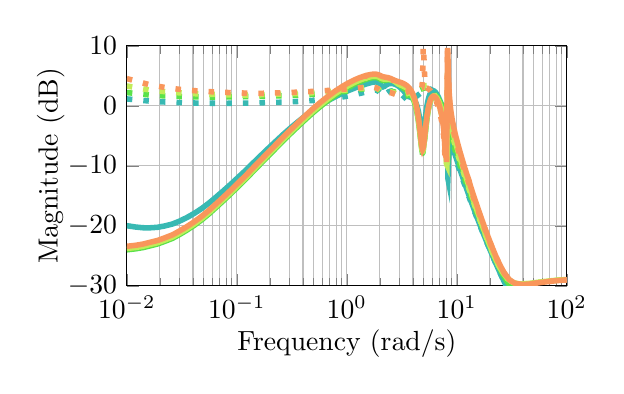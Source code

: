% This file was created by matlab2tikz.
%
%The latest updates can be retrieved from
%  http://www.mathworks.com/matlabcentral/fileexchange/22022-matlab2tikz-matlab2tikz
%where you can also make suggestions and rate matlab2tikz.
%
%\definecolor{mycolor1}{rgb}{0.078,0.504,0.838}%blau
\definecolor{mycolor1}{rgb}{0.977,0.589,0.357}%
\definecolor{mycolor37}{rgb}{0.221,0.724,0.703}%
\definecolor{mycolor53}{rgb}{0.352,0.886,0.291}%
\definecolor{mycolor69}{rgb}{0.757,0.925,0.348}%
\definecolor{mycolor89}{rgb}{0.977,0.589,0.357}%
%
\begin{tikzpicture}

\begin{axis}[%
width=2.2in,
height=1.2in,
at={(0.68in,0.596in)},
scale only axis,
xmode=log,
xmin=0.01,
xmax=100,
xmajorgrids,
xminorgrids,
ymajorgrids,
xminorticks=true,
xlabel={Frequency (rad/s)},
xlabel style = {yshift=1mm},
ymin=-30,
ymax=10,
ylabel={Magnitude (dB)},
ylabel style = {yshift=-2mm},
axis background/.style={fill=white}
]
\addplot [ line width=2pt,color=mycolor37,loosely dotted,forget plot]
  table[row sep=crcr]{%
0.01	1.151\\
0.012	1.011\\
0.014	0.891\\
0.016	0.79\\
0.019	0.706\\
0.022	0.637\\
0.026	0.581\\
0.03	0.535\\
0.035	0.498\\
0.041	0.468\\
0.048	0.446\\
0.056	0.431\\
0.065	0.423\\
0.076	0.421\\
0.089	0.426\\
0.104	0.437\\
0.122	0.453\\
0.142	0.474\\
0.166	0.5\\
0.194	0.531\\
0.227	0.568\\
0.265	0.612\\
0.31	0.665\\
0.363	0.729\\
0.424	0.804\\
0.495	0.895\\
0.579	1.005\\
0.677	1.137\\
0.791	1.296\\
0.925	1.487\\
1.024	1.633\\
1.099	1.743\\
1.168	1.846\\
1.24	1.953\\
1.306	2.05\\
1.373	2.148\\
1.435	2.237\\
1.497	2.322\\
1.556	2.399\\
1.611	2.467\\
1.666	2.528\\
1.713	2.572\\
1.765	2.605\\
1.805	2.615\\
1.854	2.597\\
1.887	2.558\\
1.933	2.447\\
1.958	2.351\\
2.003	2.121\\
2.021	2.01\\
2.076	1.709\\
2.132	1.588\\
2.2	1.73\\
2.204	1.742\\
2.284	2.034\\
2.297	2.079\\
2.387	2.3\\
2.413	2.345\\
2.514	2.449\\
2.557	2.468\\
2.675	2.463\\
2.738	2.431\\
2.877	2.303\\
2.967	2.183\\
3.137	1.891\\
3.311	1.518\\
3.312	1.516\\
3.351	1.424\\
3.352	1.421\\
3.371	1.375\\
3.59	0.829\\
3.591	0.827\\
3.614	0.789\\
3.63	0.777\\
3.845	0.995\\
3.861	1.014\\
4.048	1.254\\
4.063	1.274\\
4.223	1.489\\
4.239	1.51\\
4.374	1.694\\
4.391	1.717\\
4.502	1.869\\
4.611	2.015\\
4.703	2.136\\
4.78	2.234\\
4.845	2.314\\
4.9	2.38\\
4.945	2.431\\
4.982	2.47\\
5.021	2.508\\
5.067	2.554\\
5.124	2.606\\
5.193	2.663\\
5.279	2.722\\
5.384	2.777\\
5.514	2.813\\
5.532	2.815\\
5.676	2.801\\
5.73	2.782\\
5.878	2.69\\
5.978	2.593\\
6.133	2.39\\
6.292	2.118\\
6.406	1.887\\
6.456	1.776\\
6.493	1.691\\
6.743	1.063\\
6.815	0.868\\
7.035	0.248\\
7.094	0.081\\
7.286	-0.467\\
7.332	-0.597\\
7.5	-1.041\\
7.536	-1.132\\
7.681	-1.454\\
7.709	-1.507\\
7.835	-1.683\\
7.855	-1.699\\
7.963	-1.68\\
7.978	-1.659\\
8.071	-1.34\\
8.081	-1.284\\
8.162	-0.575\\
8.167	-0.526\\
8.237	-2.636\\
8.3	-12.539\\
8.363	-10.719\\
8.441	-8.11\\
8.535	-7.17\\
8.651	-6.86\\
8.793	-6.88\\
8.806	-6.892\\
8.969	-7.124\\
9.008	-7.195\\
9.186	-7.552\\
9.258	-7.709\\
9.455	-8.153\\
9.57	-8.416\\
9.792	-8.931\\
9.961	-9.319\\
10.216	-9.899\\
10.455	-10.429\\
10.755	-11.077\\
10.877	-11.337\\
10.878	-11.338\\
11.446	-12.494\\
11.446	-12.495\\
11.941	-13.441\\
11.941	-13.441\\
12.367	-14.217\\
12.367	-14.218\\
12.733	-14.855\\
12.733	-14.855\\
13.044	-15.379\\
13.044	-15.38\\
13.308	-15.812\\
13.309	-15.813\\
13.532	-16.17\\
13.532	-16.171\\
13.72	-16.466\\
13.72	-16.466\\
13.878	-16.697\\
13.879	-16.697\\
14.038	-16.929\\
14.039	-16.93\\
14.234	-17.222\\
14.234	-17.223\\
14.472	-17.573\\
14.473	-17.574\\
14.766	-17.991\\
14.766	-17.992\\
15.127	-18.49\\
15.128	-18.491\\
15.574	-19.086\\
15.575	-19.087\\
16.13	-19.796\\
16.131	-19.798\\
16.827	-20.641\\
16.828	-20.643\\
17.706	-21.645\\
17.708	-21.647\\
18.827	-22.833\\
18.829	-22.835\\
20.272	-24.234\\
20.275	-24.237\\
22.162	-25.878\\
22.165	-25.881\\
24.674	-27.79\\
24.678	-27.794\\
28.082	-29.981\\
28.088	-29.985\\
28.683	-30.326\\
33.529	-32.736\\
39.194	-34.862\\
45.816	-36.513\\
53.557	-37.506\\
62.605	-38.167\\
73.182	-38.591\\
85.547	-38.853\\
100	-39.012\\
};



\addplot [ line width=2pt,color=mycolor37,solid,forget plot]
  table[row sep=crcr]{%
0.01	-19.98\\
0.012	-20.2\\
0.014	-20.322\\
0.016	-20.34\\
0.019	-20.247\\
0.022	-20.035\\
0.026	-19.699\\
0.03	-19.236\\
0.035	-18.646\\
0.041	-17.935\\
0.048	-17.114\\
0.056	-16.195\\
0.065	-15.194\\
0.076	-14.126\\
0.089	-13.005\\
0.104	-11.847\\
0.122	-10.662\\
0.142	-9.464\\
0.166	-8.262\\
0.194	-7.069\\
0.227	-5.894\\
0.265	-4.749\\
0.31	-3.646\\
0.363	-2.597\\
0.424	-1.613\\
0.495	-0.702\\
0.579	0.129\\
0.677	0.878\\
0.791	1.549\\
0.925	2.147\\
1.036	2.541\\
1.098	2.733\\
1.098	2.733\\
1.099	2.734\\
1.179	2.957\\
1.239	3.107\\
1.24	3.107\\
1.24	3.108\\
1.317	3.282\\
1.373	3.399\\
1.373	3.4\\
1.373	3.4\\
1.446	3.538\\
1.497	3.628\\
1.497	3.628\\
1.497	3.628\\
1.565	3.735\\
1.61	3.8\\
1.611	3.801\\
1.611	3.801\\
1.674	3.879\\
1.713	3.919\\
1.713	3.92\\
1.713	3.92\\
1.772	3.963\\
1.805	3.976\\
1.805	3.976\\
1.805	3.976\\
1.86	3.966\\
1.886	3.943\\
1.887	3.943\\
1.887	3.942\\
1.938	3.845\\
1.958	3.783\\
1.958	3.783\\
1.958	3.782\\
2.006	3.581\\
2.021	3.509\\
2.021	3.509\\
2.021	3.508\\
2.076	3.259\\
2.076	3.259\\
2.076	3.259\\
2.132	3.149\\
2.132	3.149\\
2.132	3.149\\
2.2	3.248\\
2.2	3.248\\
2.2	3.248\\
2.204	3.258\\
2.284	3.472\\
2.284	3.473\\
2.284	3.473\\
2.296	3.502\\
2.387	3.655\\
2.387	3.655\\
2.387	3.655\\
2.41	3.679\\
2.514	3.725\\
2.515	3.725\\
2.515	3.725\\
2.552	3.723\\
2.675	3.659\\
2.675	3.658\\
2.675	3.658\\
2.729	3.607\\
2.877	3.407\\
2.878	3.406\\
2.878	3.406\\
2.954	3.272\\
3.137	2.878\\
3.138	2.876\\
3.138	2.875\\
3.228	2.648\\
3.311	2.419\\
3.311	2.419\\
3.311	2.419\\
3.312	2.417\\
3.342	2.33\\
3.352	2.301\\
3.352	2.3\\
3.504	1.834\\
3.604	1.572\\
3.614	1.562\\
3.614	1.561\\
3.751	1.471\\
3.837	1.401\\
3.845	1.394\\
3.845	1.393\\
3.969	1.24\\
4.041	1.111\\
4.048	1.097\\
4.048	1.097\\
4.159	0.814\\
4.217	0.615\\
4.223	0.592\\
4.223	0.591\\
4.323	0.135\\
4.368	-0.129\\
4.374	-0.162\\
4.374	-0.163\\
4.464	-0.825\\
4.498	-1.119\\
4.502	-1.161\\
4.502	-1.162\\
4.585	-2.021\\
4.607	-2.286\\
4.611	-2.332\\
4.611	-2.334\\
4.687	-3.298\\
4.7	-3.465\\
4.703	-3.508\\
4.703	-3.509\\
4.773	-4.382\\
4.778	-4.427\\
4.78	-4.456\\
4.78	-4.458\\
4.843	-4.983\\
4.845	-4.995\\
4.845	-4.996\\
4.898	-5.112\\
4.899	-5.11\\
4.9	-5.11\\
4.943	-4.941\\
4.945	-4.931\\
4.945	-4.93\\
4.981	-4.626\\
4.982	-4.613\\
4.982	-4.612\\
5.019	-4.19\\
5.02	-4.178\\
5.021	-4.176\\
5.066	-3.564\\
5.067	-3.555\\
5.067	-3.553\\
5.123	-2.751\\
5.123	-2.747\\
5.124	-2.746\\
5.193	-1.797\\
5.193	-1.795\\
5.193	-1.793\\
5.278	-0.775\\
5.279	-0.774\\
5.279	-0.765\\
5.384	0.231\\
5.384	0.232\\
5.385	0.245\\
5.514	1.137\\
5.514	1.138\\
5.517	1.153\\
5.676	1.869\\
5.676	1.869\\
5.68	1.882\\
5.689	1.913\\
5.878	2.352\\
5.878	2.352\\
5.884	2.36\\
5.914	2.399\\
6.133	2.497\\
6.133	2.497\\
6.14	2.495\\
6.197	2.472\\
6.404	2.262\\
6.405	2.261\\
6.406	2.26\\
6.456	2.183\\
6.456	2.183\\
6.466	2.166\\
6.493	2.121\\
6.742	1.606\\
6.742	1.606\\
6.743	1.603\\
6.815	1.429\\
7.034	0.855\\
7.034	0.854\\
7.035	0.851\\
7.094	0.69\\
7.284	0.16\\
7.285	0.159\\
7.286	0.156\\
7.333	0.027\\
7.498	-0.413\\
7.499	-0.414\\
7.5	-0.417\\
7.536	-0.509\\
7.68	-0.833\\
7.68	-0.834\\
7.681	-0.836\\
7.709	-0.89\\
7.833	-1.072\\
7.833	-1.073\\
7.835	-1.074\\
7.855	-1.091\\
7.962	-1.082\\
7.962	-1.082\\
7.963	-1.081\\
7.978	-1.061\\
8.07	-0.761\\
8.07	-0.759\\
8.071	-0.752\\
8.081	-0.695\\
8.16	-0.016\\
8.16	-0.013\\
8.162	-0.001\\
8.168	0.051\\
8.236	-1.828\\
8.236	-1.87\\
8.237	-2.026\\
8.298	-12.097\\
8.299	-12.099\\
8.3	-12.104\\
8.362	-10.284\\
8.362	-10.261\\
8.363	-10.177\\
8.439	-7.583\\
8.439	-7.577\\
8.441	-7.553\\
8.533	-6.625\\
8.534	-6.623\\
8.535	-6.616\\
8.649	-6.317\\
8.65	-6.317\\
8.651	-6.316\\
8.791	-6.347\\
8.792	-6.348\\
8.793	-6.349\\
8.807	-6.363\\
8.967	-6.606\\
8.967	-6.607\\
8.969	-6.609\\
9.009	-6.685\\
9.184	-7.053\\
9.184	-7.054\\
9.186	-7.057\\
9.259	-7.223\\
9.453	-7.679\\
9.454	-7.68\\
9.455	-7.683\\
9.571	-7.96\\
9.79	-8.487\\
9.791	-8.488\\
9.792	-8.492\\
9.962	-8.897\\
10.214	-9.491\\
10.215	-9.493\\
10.216	-9.496\\
10.456	-10.049\\
10.752	-10.713\\
10.753	-10.714\\
10.755	-10.717\\
10.877	-10.986\\
10.878	-10.987\\
10.878	-10.987\\
10.878	-10.987\\
11.446	-12.184\\
11.446	-12.184\\
11.446	-12.184\\
11.446	-12.184\\
11.94	-13.163\\
11.941	-13.163\\
11.941	-13.163\\
11.941	-13.163\\
12.367	-13.964\\
12.367	-13.965\\
12.367	-13.965\\
12.367	-13.965\\
12.732	-14.622\\
12.732	-14.622\\
12.733	-14.622\\
12.733	-14.623\\
13.044	-15.163\\
13.044	-15.163\\
13.044	-15.163\\
13.044	-15.163\\
13.308	-15.609\\
13.308	-15.609\\
13.308	-15.609\\
13.309	-15.609\\
13.532	-15.978\\
13.532	-15.978\\
13.532	-15.978\\
13.532	-15.978\\
13.72	-16.282\\
13.72	-16.282\\
13.72	-16.282\\
13.72	-16.282\\
13.878	-16.519\\
13.878	-16.519\\
13.878	-16.519\\
13.879	-16.52\\
14.038	-16.758\\
14.038	-16.758\\
14.038	-16.758\\
14.039	-16.759\\
14.234	-17.059\\
14.234	-17.06\\
14.234	-17.06\\
14.234	-17.06\\
14.472	-17.419\\
14.473	-17.419\\
14.473	-17.419\\
14.473	-17.42\\
14.766	-17.848\\
14.766	-17.848\\
14.766	-17.848\\
14.766	-17.849\\
15.127	-18.359\\
15.127	-18.36\\
15.127	-18.36\\
15.128	-18.361\\
15.574	-18.969\\
15.574	-18.969\\
15.574	-18.969\\
15.575	-18.97\\
16.13	-19.694\\
16.131	-19.695\\
16.131	-19.695\\
16.131	-19.696\\
16.827	-20.556\\
16.827	-20.556\\
16.827	-20.556\\
16.828	-20.557\\
17.706	-21.576\\
17.707	-21.577\\
17.707	-21.577\\
17.708	-21.578\\
18.827	-22.781\\
18.828	-22.782\\
18.828	-22.782\\
18.829	-22.783\\
20.272	-24.197\\
20.273	-24.198\\
20.273	-24.199\\
20.275	-24.2\\
22.162	-25.854\\
22.163	-25.855\\
22.163	-25.856\\
22.165	-25.857\\
24.674	-27.776\\
24.676	-27.777\\
24.676	-27.777\\
24.678	-27.779\\
28.082	-29.973\\
28.085	-29.975\\
28.085	-29.975\\
28.088	-29.977\\
28.683	-30.319\\
33.529	-32.732\\
39.194	-34.86\\
45.816	-36.512\\
53.557	-37.505\\
62.605	-38.167\\
73.182	-38.59\\
85.547	-38.852\\
100	-39.012\\
};



\addplot [ line width=2pt,color=mycolor53,loosely dotted,forget plot]
  table[row sep=crcr]{%
0.01	2.211\\
0.012	2.055\\
0.014	1.923\\
0.016	1.813\\
0.019	1.724\\
0.022	1.653\\
0.026	1.597\\
0.03	1.554\\
0.035	1.52\\
0.041	1.494\\
0.048	1.475\\
0.056	1.464\\
0.065	1.463\\
0.076	1.47\\
0.089	1.483\\
0.104	1.5\\
0.122	1.521\\
0.142	1.545\\
0.166	1.573\\
0.194	1.603\\
0.227	1.638\\
0.265	1.678\\
0.31	1.723\\
0.363	1.776\\
0.424	1.837\\
0.495	1.909\\
0.579	1.993\\
0.677	2.093\\
0.791	2.21\\
0.925	2.347\\
0.994	2.417\\
1.06	2.484\\
1.138	2.561\\
1.203	2.623\\
1.278	2.692\\
1.339	2.746\\
1.41	2.805\\
1.466	2.848\\
1.534	2.894\\
1.584	2.923\\
1.647	2.951\\
1.69	2.962\\
1.75	2.963\\
1.786	2.951\\
1.842	2.906\\
1.872	2.865\\
1.925	2.75\\
1.947	2.683\\
1.998	2.5\\
2.014	2.437\\
2.072	2.231\\
2.131	2.116\\
2.204	2.132\\
2.209	2.138\\
2.293	2.264\\
2.308	2.286\\
2.403	2.39\\
2.43	2.407\\
2.539	2.42\\
2.582	2.407\\
2.71	2.315\\
2.773	2.249\\
2.927	2.032\\
3.015	1.883\\
3.016	1.88\\
3.139	1.65\\
3.139	1.65\\
3.143	1.642\\
3.304	1.542\\
3.417	1.622\\
3.417	1.622\\
3.425	1.628\\
3.562	1.74\\
3.678	1.841\\
3.79	1.942\\
3.902	2.046\\
3.99	2.128\\
4.098	2.231\\
4.162	2.291\\
4.268	2.39\\
4.311	2.429\\
4.415	2.522\\
4.437	2.542\\
4.54	2.629\\
4.545	2.633\\
4.635	2.705\\
4.712	2.762\\
4.776	2.806\\
4.829	2.843\\
4.874	2.875\\
4.911	2.908\\
4.948	2.933\\
4.994	2.94\\
5.05	2.951\\
5.052	2.952\\
5.118	2.967\\
5.133	2.97\\
5.203	2.98\\
5.233	2.983\\
5.306	2.982\\
5.356	2.977\\
5.435	2.959\\
5.508	2.931\\
5.594	2.885\\
5.697	2.81\\
5.794	2.719\\
5.934	2.552\\
6.045	2.39\\
6.232	2.06\\
6.351	1.816\\
6.363	1.791\\
6.583	1.276\\
6.686	1.012\\
6.89	0.451\\
6.975	0.208\\
7.155	-0.328\\
7.224	-0.536\\
7.382	-1.028\\
7.436	-1.198\\
7.575	-1.645\\
7.616	-1.779\\
7.738	-2.19\\
7.768	-2.292\\
7.876	-2.687\\
7.896	-2.764\\
7.992	-3.187\\
8.003	-3.244\\
8.089	-3.841\\
8.092	-3.878\\
8.167	-5.31\\
8.229	-8.823\\
8.292	-4.325\\
8.305	-4.07\\
8.369	-3.818\\
8.388	-3.847\\
8.462	-4.039\\
8.49	-4.123\\
8.577	-4.392\\
8.615	-4.507\\
8.718	-4.82\\
8.768	-4.967\\
8.892	-5.33\\
8.957	-5.514\\
9.107	-5.936\\
9.191	-6.166\\
9.375	-6.66\\
9.482	-6.943\\
9.709	-7.526\\
9.847	-7.871\\
10.13	-8.559\\
10.307	-8.977\\
10.663	-9.79\\
11.092	-10.722\\
11.098	-10.734\\
11.6	-11.764\\
11.604	-11.773\\
12.039	-12.619\\
12.043	-12.625\\
12.417	-13.322\\
12.419	-13.326\\
12.74	-13.901\\
12.741	-13.903\\
13.014	-14.378\\
13.015	-14.378\\
13.246	-14.77\\
13.247	-14.77\\
13.442	-15.086\\
13.443	-15.088\\
13.607	-15.336\\
13.608	-15.338\\
13.773	-15.611\\
13.775	-15.615\\
13.977	-15.944\\
13.979	-15.948\\
14.226	-16.333\\
14.229	-16.339\\
14.531	-16.797\\
14.536	-16.803\\
14.908	-17.349\\
14.913	-17.357\\
15.374	-18.009\\
15.381	-18.019\\
15.954	-18.795\\
15.964	-18.807\\
16.683	-19.729\\
16.694	-19.744\\
17.604	-20.837\\
17.619	-20.855\\
18.78	-22.143\\
18.799	-22.164\\
20.301	-23.668\\
20.326	-23.691\\
22.296	-25.414\\
22.33	-25.441\\
24.961	-27.339\\
25.005	-27.368\\
28.594	-29.292\\
28.655	-29.319\\
28.683	-29.331\\
33.529	-30.898\\
39.194	-31.616\\
45.816	-31.839\\
53.557	-31.87\\
62.605	-31.821\\
73.182	-31.747\\
85.547	-31.673\\
100	-31.609\\
};

\addplot [ line width=2pt,color=mycolor53,solid,forget plot]
  table[row sep=crcr]{%
0.01	-23.997\\
0.012	-23.84\\
0.014	-23.636\\
0.016	-23.371\\
0.019	-23.033\\
0.022	-22.61\\
0.026	-22.093\\
0.03	-21.472\\
0.035	-20.747\\
0.041	-19.919\\
0.048	-18.996\\
0.056	-17.988\\
0.065	-16.908\\
0.076	-15.769\\
0.089	-14.583\\
0.104	-13.362\\
0.122	-12.116\\
0.142	-10.854\\
0.166	-9.584\\
0.194	-8.315\\
0.227	-7.052\\
0.265	-5.802\\
0.31	-4.573\\
0.363	-3.375\\
0.424	-2.217\\
0.495	-1.111\\
0.579	-0.067\\
0.677	0.905\\
0.791	1.793\\
0.925	2.592\\
1.006	2.985\\
1.059	3.21\\
1.06	3.21\\
1.06	3.212\\
1.151	3.549\\
1.202	3.716\\
1.203	3.717\\
1.203	3.717\\
1.29	3.967\\
1.339	4.089\\
1.339	4.09\\
1.339	4.09\\
1.422	4.274\\
1.466	4.36\\
1.466	4.36\\
1.466	4.361\\
1.544	4.492\\
1.583	4.549\\
1.583	4.549\\
1.584	4.549\\
1.656	4.636\\
1.69	4.669\\
1.69	4.669\\
1.69	4.669\\
1.757	4.712\\
1.786	4.721\\
1.786	4.721\\
1.786	4.721\\
1.849	4.713\\
1.871	4.699\\
1.871	4.699\\
1.872	4.699\\
1.93	4.626\\
1.947	4.595\\
1.947	4.595\\
1.947	4.595\\
2.002	4.469\\
2.014	4.439\\
2.014	4.439\\
2.014	4.439\\
2.072	4.303\\
2.072	4.302\\
2.072	4.302\\
2.131	4.219\\
2.131	4.219\\
2.131	4.219\\
2.204	4.212\\
2.204	4.212\\
2.204	4.212\\
2.209	4.215\\
2.293	4.28\\
2.293	4.28\\
2.293	4.28\\
2.307	4.291\\
2.403	4.337\\
2.403	4.337\\
2.403	4.337\\
2.426	4.339\\
2.539	4.3\\
2.54	4.299\\
2.54	4.299\\
2.575	4.273\\
2.71	4.121\\
2.711	4.12\\
2.711	4.12\\
2.762	4.044\\
2.927	3.742\\
2.928	3.741\\
2.928	3.741\\
2.999	3.585\\
3.016	3.548\\
3.016	3.547\\
3.016	3.546\\
3.133	3.261\\
3.139	3.248\\
3.139	3.248\\
3.139	3.248\\
3.139	3.247\\
3.303	2.88\\
3.304	2.879\\
3.304	2.878\\
3.411	2.727\\
3.561	2.489\\
3.562	2.487\\
3.562	2.487\\
3.66	2.291\\
3.789	1.966\\
3.79	1.963\\
3.79	1.963\\
3.879	1.682\\
3.989	1.253\\
3.99	1.25\\
3.99	1.248\\
4.07	0.862\\
4.162	0.333\\
4.162	0.327\\
4.163	0.325\\
4.236	-0.181\\
4.31	-0.789\\
4.311	-0.797\\
4.311	-0.8\\
4.377	-1.43\\
4.436	-2.073\\
4.437	-2.084\\
4.438	-2.088\\
4.498	-2.83\\
4.544	-3.447\\
4.545	-3.46\\
4.545	-3.466\\
4.601	-4.279\\
4.634	-4.795\\
4.635	-4.81\\
4.636	-4.816\\
4.687	-5.583\\
4.711	-5.92\\
4.712	-5.935\\
4.712	-5.94\\
4.76	-6.635\\
4.775	-6.846\\
4.776	-6.86\\
4.776	-6.866\\
4.821	-7.446\\
4.828	-7.513\\
4.829	-7.522\\
4.829	-7.526\\
4.872	-7.788\\
4.873	-7.789\\
4.874	-7.793\\
4.874	-7.794\\
4.91	-7.816\\
4.911	-7.814\\
4.911	-7.813\\
4.947	-7.552\\
4.948	-7.534\\
4.949	-7.526\\
4.958	-7.294\\
4.993	-6.654\\
4.994	-6.642\\
4.994	-6.637\\
5.011	-6.462\\
5.049	-6.104\\
5.05	-6.095\\
5.05	-6.091\\
5.075	-5.872\\
5.117	-5.435\\
5.118	-5.419\\
5.119	-5.413\\
5.154	-4.882\\
5.202	-4.162\\
5.203	-4.146\\
5.203	-4.139\\
5.251	-3.463\\
5.305	-2.752\\
5.306	-2.739\\
5.307	-2.733\\
5.37	-1.997\\
5.434	-1.355\\
5.435	-1.344\\
5.435	-1.34\\
5.519	-0.624\\
5.593	-0.092\\
5.594	-0.084\\
5.595	-0.081\\
5.703	0.533\\
5.793	0.921\\
5.794	0.925\\
5.794	0.927\\
5.935	1.358\\
6.043	1.566\\
6.045	1.568\\
6.045	1.569\\
6.227	1.725\\
6.233	1.726\\
6.351	1.719\\
6.351	1.719\\
6.357	1.716\\
6.362	1.715\\
6.363	1.714\\
6.364	1.714\\
6.586	1.516\\
6.686	1.37\\
6.686	1.37\\
6.692	1.36\\
6.893	0.978\\
6.975	0.797\\
6.975	0.797\\
6.981	0.783\\
7.158	0.353\\
7.224	0.181\\
7.224	0.18\\
7.23	0.164\\
7.384	-0.257\\
7.436	-0.404\\
7.436	-0.404\\
7.443	-0.423\\
7.577	-0.813\\
7.616	-0.929\\
7.616	-0.93\\
7.623	-0.95\\
7.74	-1.306\\
7.768	-1.394\\
7.768	-1.394\\
7.775	-1.416\\
7.877	-1.747\\
7.896	-1.81\\
7.896	-1.811\\
7.903	-1.834\\
7.992	-2.169\\
8.003	-2.213\\
8.003	-2.214\\
8.01	-2.244\\
8.089	-2.689\\
8.092	-2.716\\
8.092	-2.717\\
8.099	-2.775\\
8.167	-3.915\\
8.167	-3.92\\
8.174	-4.184\\
8.229	-9.314\\
8.23	-9.328\\
8.237	-9.633\\
8.292	-4.682\\
8.292	-4.674\\
8.299	-4.399\\
8.305	-4.229\\
8.369	-3.523\\
8.369	-3.523\\
8.376	-3.505\\
8.388	-3.488\\
8.462	-3.539\\
8.463	-3.539\\
8.47	-3.552\\
8.489	-3.59\\
8.577	-3.797\\
8.577	-3.798\\
8.585	-3.817\\
8.614	-3.893\\
8.718	-4.177\\
8.719	-4.178\\
8.726	-4.199\\
8.767	-4.312\\
8.892	-4.662\\
8.892	-4.663\\
8.9	-4.684\\
8.955	-4.838\\
9.107	-5.261\\
9.108	-5.261\\
9.115	-5.283\\
9.189	-5.484\\
9.375	-5.989\\
9.375	-5.99\\
9.383	-6.012\\
9.479	-6.268\\
9.709	-6.871\\
9.709	-6.872\\
9.718	-6.894\\
9.843	-7.216\\
10.13	-7.934\\
10.13	-7.934\\
10.138	-7.956\\
10.302	-8.353\\
10.663	-9.207\\
10.663	-9.207\\
10.672	-9.229\\
11.092	-10.175\\
11.094	-10.179\\
11.094	-10.179\\
11.098	-10.187\\
11.6	-11.259\\
11.602	-11.262\\
11.602	-11.262\\
11.604	-11.268\\
12.039	-12.149\\
12.041	-12.151\\
12.041	-12.151\\
12.043	-12.155\\
12.417	-12.881\\
12.418	-12.882\\
12.418	-12.882\\
12.419	-12.885\\
12.74	-13.484\\
12.74	-13.485\\
12.74	-13.485\\
12.741	-13.486\\
13.014	-13.981\\
13.014	-13.981\\
13.014	-13.981\\
13.015	-13.982\\
13.246	-14.389\\
13.246	-14.389\\
13.246	-14.389\\
13.247	-14.39\\
13.442	-14.719\\
13.442	-14.72\\
13.442	-14.72\\
13.443	-14.721\\
13.607	-14.98\\
13.607	-14.981\\
13.607	-14.981\\
13.608	-14.982\\
13.773	-15.266\\
13.774	-15.268\\
13.774	-15.268\\
13.775	-15.27\\
13.977	-15.612\\
13.978	-15.614\\
13.978	-15.614\\
13.979	-15.616\\
14.226	-16.017\\
14.228	-16.02\\
14.228	-16.02\\
14.229	-16.022\\
14.531	-16.498\\
14.534	-16.502\\
14.534	-16.502\\
14.536	-16.505\\
14.908	-17.072\\
14.911	-17.077\\
14.911	-17.077\\
14.913	-17.081\\
15.374	-17.756\\
15.378	-17.762\\
15.378	-17.762\\
15.381	-17.767\\
15.954	-18.57\\
15.96	-18.578\\
15.96	-18.578\\
15.964	-18.583\\
16.683	-19.536\\
16.69	-19.545\\
16.69	-19.545\\
16.694	-19.551\\
17.604	-20.677\\
17.613	-20.688\\
17.613	-20.688\\
17.619	-20.695\\
18.78	-22.017\\
18.792	-22.03\\
18.792	-22.03\\
18.799	-22.038\\
20.301	-23.574\\
20.316	-23.589\\
20.316	-23.589\\
20.326	-23.599\\
22.296	-25.35\\
22.317	-25.366\\
22.317	-25.366\\
22.33	-25.377\\
24.961	-27.297\\
24.988	-27.315\\
24.988	-27.315\\
25.005	-27.326\\
28.594	-29.266\\
28.631	-29.282\\
28.631	-29.282\\
28.655	-29.293\\
28.683	-29.305\\
33.529	-30.882\\
39.194	-31.606\\
45.816	-31.833\\
53.557	-31.865\\
62.605	-31.817\\
73.182	-31.744\\
85.547	-31.671\\
100	-31.608\\
};


\addplot [ line width=2pt,color=mycolor69,loosely dotted,forget plot]
  table[row sep=crcr]{%
0.01	3.302\\
0.012	3.053\\
0.014	2.836\\
0.016	2.65\\
0.019	2.493\\
0.022	2.362\\
0.026	2.253\\
0.03	2.162\\
0.035	2.085\\
0.041	2.021\\
0.048	1.967\\
0.056	1.921\\
0.065	1.881\\
0.076	1.846\\
0.089	1.817\\
0.104	1.795\\
0.122	1.795\\
0.142	1.816\\
0.166	1.846\\
0.194	1.88\\
0.227	1.918\\
0.265	1.96\\
0.31	2.007\\
0.363	2.059\\
0.424	2.118\\
0.495	2.186\\
0.579	2.264\\
0.677	2.355\\
0.791	2.46\\
0.925	2.581\\
0.986	2.635\\
1.049	2.689\\
1.13	2.758\\
1.191	2.807\\
1.269	2.867\\
1.327	2.909\\
1.401	2.957\\
1.455	2.989\\
1.524	3.025\\
1.572	3.045\\
1.638	3.063\\
1.679	3.067\\
1.74	3.06\\
1.775	3.045\\
1.833	2.997\\
1.861	2.958\\
1.916	2.847\\
1.937	2.788\\
1.989	2.621\\
2.004	2.566\\
2.063	2.376\\
2.123	2.253\\
2.196	2.217\\
2.201	2.219\\
2.286	2.273\\
2.3	2.284\\
2.397	2.336\\
2.423	2.341\\
2.534	2.314\\
2.575	2.288\\
2.707	2.156\\
2.766	2.077\\
2.925	1.824\\
3.009	1.725\\
3.048	1.72\\
3.103	1.738\\
3.158	1.767\\
3.159	1.768\\
3.238	1.816\\
3.39	1.921\\
3.491	1.996\\
3.649	2.118\\
3.715	2.171\\
3.878	2.304\\
3.911	2.331\\
4.079	2.47\\
4.08	2.471\\
4.226	2.588\\
4.35	2.684\\
4.455	2.761\\
4.544	2.822\\
4.619	2.869\\
4.681	2.906\\
4.734	2.935\\
4.777	2.958\\
4.814	2.978\\
4.851	3.001\\
4.895	3.064\\
4.95	4.674\\
4.995	4.101\\
5.017	3.476\\
5.064	3.1\\
5.1	3.07\\
5.149	3.056\\
5.202	3.046\\
5.252	3.036\\
5.328	3.013\\
5.38	2.993\\
5.484	2.936\\
5.537	2.898\\
5.679	2.77\\
5.734	2.71\\
5.979	2.359\\
6.29	1.733\\
6.549	1.067\\
6.607	0.903\\
6.862	0.113\\
6.893	0.01\\
7.133	-0.84\\
7.139	-0.864\\
7.349	-1.712\\
7.527	-2.552\\
7.677	-3.43\\
7.803	-4.43\\
7.909	-5.709\\
7.997	-7.618\\
8.071	-10.439\\
8.133	-10.724\\
8.195	-3.292\\
8.239	3.316\\
8.309	2.779\\
8.394	0.389\\
8.499	-1.203\\
8.626	-2.365\\
8.784	-3.335\\
8.788	-3.357\\
8.978	-4.239\\
9.001	-4.333\\
9.218	-5.154\\
9.265	-5.317\\
9.517	-6.135\\
9.595	-6.373\\
9.892	-7.228\\
10.011	-7.553\\
10.365	-8.475\\
10.538	-8.905\\
10.688	-9.266\\
10.701	-9.297\\
11.209	-10.462\\
11.219	-10.485\\
11.662	-11.434\\
11.67	-11.45\\
12.053	-12.229\\
12.058	-12.239\\
12.387	-12.881\\
12.39	-12.887\\
12.673	-13.417\\
12.674	-13.419\\
12.914	-13.853\\
12.915	-13.854\\
13.118	-14.197\\
13.12	-14.2\\
13.29	-14.473\\
13.293	-14.479\\
13.463	-14.802\\
13.468	-14.812\\
13.676	-15.185\\
13.682	-15.196\\
13.935	-15.623\\
13.944	-15.638\\
14.254	-16.142\\
14.265	-16.16\\
14.647	-16.76\\
14.661	-16.781\\
15.134	-17.495\\
15.152	-17.522\\
15.742	-18.37\\
15.765	-18.403\\
16.504	-19.409\\
16.534	-19.447\\
17.471	-20.635\\
17.509	-20.681\\
18.709	-22.069\\
18.757	-22.122\\
18.771	-22.138\\
20.228	-23.633\\
21.797	-25.032\\
23.689	-26.432\\
25.99	-27.734\\
28.816	-28.798\\
32.326	-29.472\\
36.74	-29.689\\
42.37	-29.659\\
45.816	-29.597\\
53.557	-29.441\\
62.605	-29.285\\
73.182	-29.15\\
85.547	-29.04\\
100	-28.955\\
};

\addplot [ line width=2pt,color=mycolor69,solid,forget plot]
  table[row sep=crcr]{%
0.01	-23.774\\
0.012	-23.618\\
0.014	-23.413\\
0.016	-23.148\\
0.019	-22.81\\
0.022	-22.388\\
0.026	-21.87\\
0.03	-21.25\\
0.035	-20.524\\
0.041	-19.697\\
0.048	-18.773\\
0.056	-17.765\\
0.065	-16.685\\
0.076	-15.545\\
0.089	-14.359\\
0.104	-13.137\\
0.122	-11.89\\
0.142	-10.627\\
0.166	-9.355\\
0.194	-8.083\\
0.227	-6.816\\
0.265	-5.563\\
0.31	-4.332\\
0.363	-3.131\\
0.424	-1.969\\
0.495	-0.858\\
0.579	0.193\\
0.677	1.171\\
0.791	2.066\\
0.925	2.867\\
0.998	3.222\\
1.048	3.437\\
1.048	3.438\\
1.049	3.439\\
1.142	3.788\\
1.191	3.947\\
1.191	3.947\\
1.191	3.948\\
1.281	4.203\\
1.327	4.318\\
1.327	4.318\\
1.327	4.318\\
1.412	4.503\\
1.454	4.582\\
1.455	4.582\\
1.455	4.583\\
1.534	4.712\\
1.572	4.764\\
1.572	4.764\\
1.572	4.764\\
1.646	4.848\\
1.679	4.877\\
1.679	4.877\\
1.679	4.877\\
1.748	4.919\\
1.775	4.927\\
1.775	4.927\\
1.775	4.927\\
1.839	4.922\\
1.861	4.91\\
1.861	4.91\\
1.861	4.91\\
1.921	4.85\\
1.937	4.824\\
1.937	4.824\\
1.937	4.824\\
1.993	4.719\\
2.004	4.695\\
2.004	4.694\\
2.004	4.694\\
2.063	4.575\\
2.063	4.575\\
2.063	4.575\\
2.123	4.485\\
2.123	4.485\\
2.123	4.485\\
2.196	4.435\\
2.196	4.435\\
2.196	4.435\\
2.201	4.433\\
2.286	4.428\\
2.286	4.428\\
2.286	4.428\\
2.298	4.429\\
2.397	4.416\\
2.397	4.416\\
2.397	4.416\\
2.419	4.407\\
2.534	4.322\\
2.534	4.322\\
2.535	4.322\\
2.568	4.286\\
2.707	4.087\\
2.707	4.086\\
2.707	4.086\\
2.755	4.001\\
2.925	3.663\\
2.926	3.662\\
2.926	3.661\\
2.994	3.552\\
2.994	3.551\\
3.158	3.387\\
3.159	3.386\\
3.159	3.386\\
3.159	3.386\\
3.221	3.324\\
3.238	3.305\\
3.24	3.304\\
3.438	3.052\\
3.439	3.051\\
3.439	3.051\\
3.439	3.051\\
3.472	3.0\\
3.491	2.968\\
3.493	2.966\\
3.695	2.558\\
3.715	2.506\\
3.717	2.502\\
3.889	1.974\\
3.911	1.893\\
3.913	1.887\\
4.058	1.237\\
4.08	1.118\\
4.082	1.108\\
4.202	0.355\\
4.226	0.186\\
4.228	0.172\\
4.326	-0.648\\
4.35	-0.875\\
4.352	-0.894\\
4.431	-1.73\\
4.455	-2.019\\
4.457	-2.043\\
4.519	-2.838\\
4.544	-3.185\\
4.546	-3.214\\
4.593	-3.91\\
4.619	-4.302\\
4.621	-4.335\\
4.656	-4.887\\
4.681	-5.301\\
4.683	-5.334\\
4.708	-5.721\\
4.734	-6.125\\
4.736	-6.157\\
4.751	-6.384\\
4.777	-6.75\\
4.78	-6.778\\
4.787	-6.878\\
4.814	-7.19\\
4.816	-7.212\\
4.824	-7.281\\
4.851	-7.466\\
4.853	-7.478\\
4.868	-7.546\\
4.895	-7.589\\
4.898	-7.588\\
4.923	-7.524\\
4.95	-7.338\\
4.952	-7.317\\
4.99	-6.881\\
5.017	-6.522\\
5.02	-6.492\\
5.072	-5.805\\
5.1	-5.435\\
5.102	-5.404\\
5.173	-4.38\\
5.202	-3.96\\
5.204	-3.926\\
5.298	-2.662\\
5.328	-2.31\\
5.33	-2.282\\
5.454	-1.022\\
5.484	-0.765\\
5.486	-0.745\\
5.648	0.342\\
5.679	0.504\\
5.682	0.517\\
5.893	1.282\\
5.925	1.358\\
5.928	1.364\\
6.203	1.655\\
6.238	1.655\\
6.24	1.654\\
6.277	1.646\\
6.278	1.646\\
6.283	1.644\\
6.54	1.393\\
6.607	1.282\\
6.609	1.28\\
6.614	1.27\\
6.855	0.741\\
6.893	0.64\\
6.895	0.635\\
6.901	0.62\\
7.126	-0.055\\
7.139	-0.098\\
7.141	-0.104\\
7.147	-0.123\\
7.349	-0.863\\
7.351	-0.87\\
7.357	-0.894\\
7.527	-1.645\\
7.528	-1.654\\
7.535	-1.684\\
7.677	-2.473\\
7.679	-2.485\\
7.685	-2.525\\
7.803	-3.417\\
7.805	-3.435\\
7.811	-3.492\\
7.909	-4.621\\
7.911	-4.65\\
7.917	-4.746\\
7.997	-6.413\\
7.999	-6.469\\
8.006	-6.663\\
8.071	-9.389\\
8.073	-9.446\\
8.08	-9.577\\
8.133	-9.848\\
8.135	-9.853\\
8.141	-9.866\\
8.195	-3.563\\
8.197	-3.127\\
8.204	-1.749\\
8.238	3.311\\
8.308	3.143\\
8.394	0.919\\
8.499	-0.586\\
8.627	-1.7\\
8.786	-2.644\\
8.788	-2.657\\
8.79	-2.668\\
8.797	-2.704\\
8.981	-3.539\\
9.001	-3.621\\
9.003	-3.63\\
9.01	-3.659\\
9.222	-4.458\\
9.265	-4.607\\
9.267	-4.615\\
9.275	-4.641\\
9.523	-5.457\\
9.595	-5.68\\
9.597	-5.687\\
9.605	-5.711\\
9.9	-6.58\\
10.011	-6.891\\
10.013	-6.898\\
10.021	-6.92\\
10.376	-7.871\\
10.538	-8.286\\
10.541	-8.293\\
10.549	-8.314\\
10.688	-8.66\\
10.692	-8.671\\
10.692	-8.671\\
10.701	-8.693\\
11.209	-9.902\\
11.213	-9.91\\
11.213	-9.91\\
11.219	-9.925\\
11.662	-10.912\\
11.665	-10.918\\
11.665	-10.918\\
11.67	-10.929\\
12.053	-11.74\\
12.054	-11.743\\
12.054	-11.743\\
12.058	-11.75\\
12.387	-12.419\\
12.388	-12.421\\
12.388	-12.421\\
12.39	-12.425\\
12.673	-12.977\\
12.673	-12.978\\
12.673	-12.978\\
12.674	-12.979\\
12.914	-13.432\\
12.914	-13.432\\
12.915	-13.432\\
12.915	-13.433\\
13.118	-13.79\\
13.119	-13.792\\
13.119	-13.792\\
13.12	-13.794\\
13.29	-14.079\\
13.291	-14.082\\
13.292	-14.082\\
13.293	-14.085\\
13.463	-14.421\\
13.466	-14.426\\
13.466	-14.426\\
13.468	-14.43\\
13.676	-14.818\\
13.679	-14.825\\
13.68	-14.825\\
13.682	-14.83\\
13.935	-15.274\\
13.94	-15.283\\
13.94	-15.283\\
13.944	-15.289\\
14.254	-15.814\\
14.261	-15.825\\
14.261	-15.825\\
14.265	-15.832\\
14.647	-16.455\\
14.656	-16.469\\
14.656	-16.469\\
14.661	-16.478\\
15.134	-17.219\\
15.145	-17.236\\
15.145	-17.236\\
15.152	-17.246\\
15.742	-18.126\\
15.756	-18.147\\
15.756	-18.147\\
15.765	-18.159\\
16.504	-19.2\\
16.523	-19.224\\
16.523	-19.225\\
16.534	-19.239\\
17.471	-20.463\\
17.494	-20.493\\
17.495	-20.493\\
17.509	-20.51\\
18.709	-21.936\\
18.739	-21.97\\
18.74	-21.97\\
18.757	-21.99\\
18.771	-22.006\\
20.228	-23.534\\
21.797	-24.957\\
23.689	-26.377\\
25.99	-27.693\\
28.816	-28.768\\
32.326	-29.451\\
36.74	-29.674\\ 
42.37	-29.648\\
45.816	-29.587\\
53.557	-29.434\\
62.605	-29.279\\
73.182	-29.145\\
85.547	-29.037\\
100	-28.952\\
};

\addplot [ line width=2pt,color=mycolor89,loosely dotted,forget plot]
  table[row sep=crcr]{%
0.01	4.535\\
0.012	4.151\\
0.014	3.815\\
0.016	3.526\\
0.019	3.279\\
0.022	3.072\\
0.026	2.897\\
0.03	2.751\\
0.035	2.628\\
0.041	2.525\\
0.048	2.437\\
0.056	2.363\\
0.065	2.3\\
0.076	2.244\\
0.089	2.196\\
0.104	2.154\\
0.122	2.118\\
0.142	2.09\\
0.166	2.084\\
0.194	2.107\\
0.227	2.143\\
0.265	2.184\\
0.31	2.231\\
0.363	2.283\\
0.424	2.341\\
0.495	2.406\\
0.579	2.48\\
0.677	2.563\\
0.791	2.657\\
0.925	2.762\\
0.987	2.808\\
1.046	2.851\\
1.131	2.909\\
1.188	2.945\\
1.269	2.994\\
1.323	3.023\\
1.4	3.06\\
1.449	3.08\\
1.521	3.103\\
1.565	3.113\\
1.633	3.12\\
1.671	3.118\\
1.734	3.101\\
1.766	3.084\\
1.825	3.031\\
1.851	2.997\\
1.907	2.892\\
1.926	2.844\\
1.979	2.692\\
1.992	2.65\\
2.05	2.48\\
2.109	2.355\\
2.182	2.281\\
2.187	2.278\\
2.27	2.264\\
2.284	2.264\\
2.379	2.256\\
2.404	2.248\\
2.515	2.178\\
2.554	2.142\\
2.685	1.992\\
2.741	1.939\\
2.901	1.936\\
2.98	1.969\\
3.152	2.06\\
3.399	2.211\\
3.616	2.359\\
3.807	2.493\\
3.972	2.61\\
4.113	2.708\\
4.234	2.788\\
4.337	2.852\\
4.423	2.901\\
4.496	2.94\\
4.557	2.97\\
4.608	2.992\\
4.65	3.01\\
4.686	3.024\\
4.722	3.037\\
4.765	3.053\\
4.819	3.078\\
4.884	4.309\\
4.892	5.114\\
4.951	9.91\\
5.011	8.653\\
5.084	5.58\\
5.173	3.324\\
5.282	3.022\\
5.417	2.92\\
5.584	2.757\\
5.792	2.472\\
6.053	1.979\\
6.072	1.939\\
6.157	1.742\\
6.178	1.689\\
6.488	0.822\\
6.504	0.772\\
6.785	-0.213\\
7.027	-1.225\\
7.234	-2.265\\
7.409	-3.364\\
7.556	-4.587\\
7.681	-6.042\\
7.785	-7.903\\
7.872	-9.212\\
7.945	-9.43\\
8.005	-9.577\\
8.066	-9.696\\
8.141	-1.336\\
8.172	2.491\\
8.244	9.734\\
8.317	7.511\\
8.407	4.013\\
8.516	1.63\\
8.65	-0.107\\
8.815	-1.506\\
9.018	-2.739\\
9.27	-3.914\\
9.584	-5.104\\
9.978	-6.369\\
10.476	-7.762\\
10.693	-8.32\\
10.728	-8.408\\
11.164	-9.453\\
11.191	-9.514\\
11.572	-10.363\\
11.591	-10.403\\
11.923	-11.1\\
11.935	-11.124\\
12.224	-11.696\\
12.229	-11.707\\
12.479	-12.168\\
12.692	-12.512\\
12.871	-12.822\\
13.053	-13.257\\
13.067	-13.289\\
13.276	-13.707\\
13.295	-13.743\\
13.547	-14.193\\
13.574	-14.239\\
13.881	-14.761\\
13.916	-14.818\\
14.293	-15.434\\
14.338	-15.505\\
14.804	-16.234\\
14.862	-16.322\\
15.442	-17.185\\
15.516	-17.291\\
16.245	-18.311\\
16.34	-18.439\\
17.265	-19.642\\
17.387	-19.794\\
18.575	-21.203\\
18.734	-21.382\\
19.494	-22.207\\
21.024	-23.723\\
22.675	-25.148\\
24.663	-26.583\\
27.081	-27.927\\
30.05	-29.006\\
33.737	-29.604\\
38.372	-29.787\\
44.28	-29.743\\
45.816	-29.714\\
53.557	-29.549\\
62.605	-29.377\\
73.182	-29.226\\
85.547	-29.103\\
100	-29.008\\
};

\addplot [ line width=2pt,color=mycolor89,solid,forget plot]
  table[row sep=crcr]{%
0.01	-23.41\\
0.012	-23.253\\
0.014	-23.048\\
0.016	-22.783\\
0.019	-22.446\\
0.022	-22.023\\
0.026	-21.505\\
0.03	-20.885\\
0.035	-20.16\\
0.041	-19.332\\
0.048	-18.408\\
0.056	-17.4\\
0.065	-16.32\\
0.076	-15.18\\
0.089	-13.993\\
0.104	-12.77\\
0.122	-11.522\\
0.142	-10.258\\
0.166	-8.984\\
0.194	-7.709\\
0.227	-6.439\\
0.265	-5.182\\
0.31	-3.945\\
0.363	-2.737\\
0.424	-1.568\\
0.495	-0.449\\
0.579	0.61\\
0.677	1.595\\
0.791	2.495\\
0.925	3.299\\
0.999	3.657\\
1.046	3.856\\
1.046	3.856\\
1.046	3.857\\
1.142	4.213\\
1.187	4.357\\
1.187	4.357\\
1.188	4.358\\
1.28	4.614\\
1.322	4.716\\
1.322	4.716\\
1.323	4.717\\
1.41	4.898\\
1.448	4.967\\
1.449	4.967\\
1.449	4.968\\
1.53	5.092\\
1.565	5.135\\
1.565	5.135\\
1.565	5.136\\
1.641	5.214\\
1.671	5.237\\
1.671	5.237\\
1.671	5.237\\
1.741	5.275\\
1.766	5.281\\
1.766	5.281\\
1.766	5.281\\
1.831	5.275\\
1.851	5.266\\
1.851	5.266\\
1.851	5.266\\
1.911	5.213\\
1.926	5.194\\
1.926	5.194\\
1.926	5.194\\
1.982	5.101\\
1.992	5.083\\
1.992	5.083\\
1.992	5.083\\
2.05	4.975\\
2.05	4.975\\
2.05	4.975\\
2.109	4.883\\
2.109	4.883\\
2.109	4.883\\
2.182	4.81\\
2.182	4.81\\
2.182	4.81\\
2.187	4.807\\
2.27	4.755\\
2.27	4.755\\
2.27	4.755\\
2.282	4.749\\
2.379	4.684\\
2.38	4.684\\
2.38	4.684\\
2.4	4.667\\
2.515	4.54\\
2.515	4.54\\
2.515	4.54\\
2.547	4.497\\
2.685	4.289\\
2.685	4.288\\
2.686	4.288\\
2.731	4.225\\
2.901	4.061\\
2.901	4.061\\
2.901	4.061\\
2.964	4.01\\
3.021	3.963\\
3.152	3.843\\
3.164	3.83\\
3.279	3.703\\
3.399	3.544\\
3.413	3.523\\
3.509	3.363\\
3.616	3.152\\
3.633	3.116\\
3.712	2.923\\
3.807	2.651\\
3.888	2.372\\
3.972	2.035\\
4.041	1.71\\
4.113	1.311\\
4.171	0.95\\
4.234	0.497\\
4.282	0.115\\
4.337	-0.377\\
4.376	-0.763\\
4.423	-1.276\\
4.455	-1.649\\
4.496	-2.163\\
4.521	-2.506\\
4.557	-3.004\\
4.577	-3.304\\
4.608	-3.77\\
4.624	-4.022\\
4.65	-4.445\\
4.686	-5.019\\
4.722	-5.58\\
4.765	-6.22\\
4.819	-6.854\\
4.884	-7.235\\
4.964	-6.944\\
4.969	-6.903\\
5.063	-5.729\\
5.078	-5.51\\
5.186	-3.874\\
5.213	-3.484\\
5.338	-1.901\\
5.381	-1.444\\
5.528	-0.189\\
5.592	0.22\\
5.768	1.032\\
5.857	1.293\\
6.054	1.586\\
6.072	1.597\\
6.157	1.615\\
6.178	1.612\\
6.181	1.612\\
6.184	1.611\\
6.423	1.385\\
6.504	1.242\\
6.506	1.236\\
6.51	1.229\\
6.756	0.614\\
6.785	0.524\\
6.788	0.514\\
6.792	0.503\\
7.027	-0.348\\
7.03	-0.361\\
7.034	-0.377\\
7.234	-1.307\\
7.237	-1.324\\
7.241	-1.345\\
7.409	-2.354\\
7.412	-2.377\\
7.416	-2.404\\
7.556	-3.536\\
7.56	-3.568\\
7.564	-3.606\\
7.681	-4.951\\
7.684	-4.998\\
7.688	-5.057\\
7.785	-6.766\\
7.788	-6.841\\
7.792	-6.933\\
7.872	-8.172\\
7.875	-8.188\\
7.88	-8.205\\
7.945	-8.414\\
7.948	-8.424\\
7.952	-8.435\\
8.005	-8.574\\
8.009	-8.583\\
8.013	-8.593\\
8.066	-8.711\\
8.07	-8.713\\
8.074	-8.711\\
8.141	-0.699\\
8.144	-0.241\\
8.149	0.308\\
8.165	2.31\\
8.241	9.638\\
8.317	7.798\\
8.41	4.499\\
8.524	2.204\\
8.664	0.512\\
8.836	-0.87\\
8.859	-1.026\\
8.863	-1.051\\
8.868	-1.082\\
9.048	-2.108\\
9.119	-2.46\\
9.124	-2.479\\
9.128	-2.503\\
9.311	-3.307\\
9.64	-4.543\\
10.052	-5.873\\
10.198	-6.307\\
10.573	-7.352\\
10.693	-7.669\\
10.704	-7.697\\
10.704	-7.698\\
10.728	-7.761\\
11.164	-8.848\\
11.172	-8.867\\
11.172	-8.868\\
11.191	-8.912\\
11.572	-9.797\\
11.578	-9.81\\
11.578	-9.81\\
11.591	-9.84\\
11.923	-10.567\\
11.927	-10.574\\
11.927	-10.575\\
11.935	-10.592\\
12.224	-11.19\\
12.225	-11.193\\
12.225	-11.193\\
12.229	-11.201\\
12.479	-11.684\\
12.692	-12.045\\
12.871	-12.369\\
13.053	-12.82\\
13.063	-12.842\\
13.063	-12.843\\
13.067	-12.853\\
13.276	-13.288\\
13.289	-13.314\\
13.289	-13.315\\
13.295	-13.326\\
13.547	-13.796\\
13.565	-13.828\\
13.565	-13.828\\
13.574	-13.843\\
13.881	-14.388\\
13.905	-14.428\\
13.905	-14.429\\
13.916	-14.447\\
14.293	-15.089\\
14.324	-15.14\\
14.324	-15.141\\
14.338	-15.164\\
14.804	-15.922\\
14.843	-15.985\\
14.844	-15.986\\
14.862	-16.014\\
15.442	-16.91\\
15.493	-16.986\\
15.494	-16.987\\
15.516	-17.021\\
16.245	-18.078\\
16.31	-18.169\\
16.311	-18.171\\
16.34	-18.211\\
17.265	-19.453\\
17.349	-19.561\\
17.35	-19.563\\
17.387	-19.611\\
18.575	-21.06\\
18.684	-21.185\\
18.686	-21.188\\
18.734	-21.243\\
19.494	-22.088\\
21.024	-23.635\\
22.675	-25.082\\
24.663	-26.535\\
27.081	-27.892\\
30.05	-28.98\\
33.737	-29.584\\
38.372	-29.772\\
44.28	-29.732\\
45.816	-29.704\\
53.557	-29.541\\
62.605	-29.371\\
73.182	-29.221\\
85.547	-29.1\\
100	-29.006\\
};
\end{axis}
\end{tikzpicture}%
